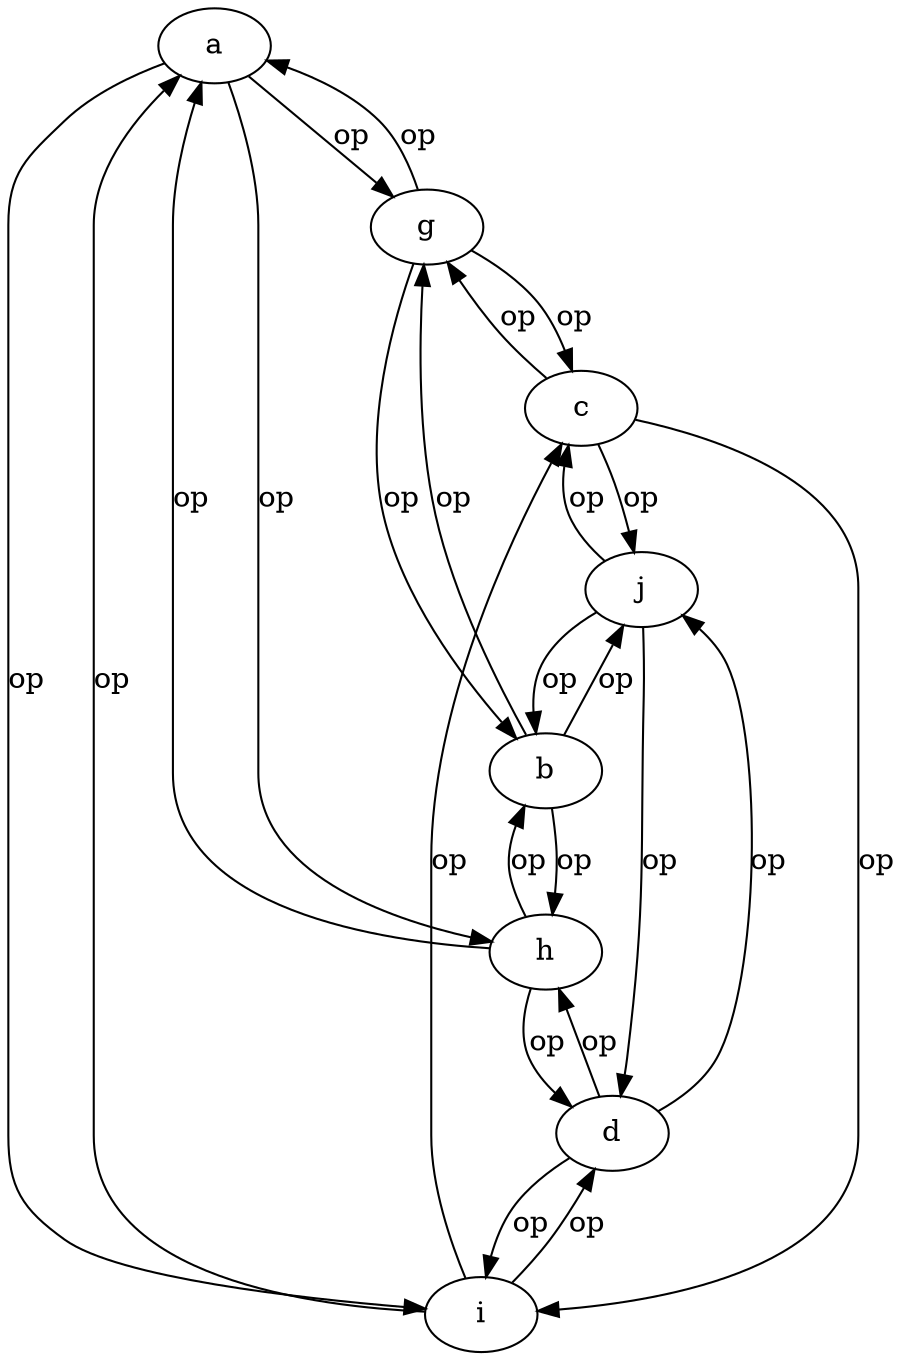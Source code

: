 digraph g {
"a" -> "g" [label="op",arrowhead=normal]
"a" -> "h" [label="op",arrowhead=normal]
"a" -> "i" [label="op",arrowhead=normal]
"b" -> "g" [label="op",arrowhead=normal]
"b" -> "h" [label="op",arrowhead=normal]
"b" -> "j" [label="op",arrowhead=normal]
"c" -> "g" [label="op",arrowhead=normal]
"c" -> "i" [label="op",arrowhead=normal]
"c" -> "j" [label="op",arrowhead=normal]
"d" -> "h" [label="op",arrowhead=normal]
"d" -> "i" [label="op",arrowhead=normal]
"d" -> "j" [label="op",arrowhead=normal]
"g" -> "a" [label="op",arrowhead=normal]
"g" -> "b" [label="op",arrowhead=normal]
"g" -> "c" [label="op",arrowhead=normal]
"h" -> "a" [label="op",arrowhead=normal]
"h" -> "b" [label="op",arrowhead=normal]
"h" -> "d" [label="op",arrowhead=normal]
"i" -> "a" [label="op",arrowhead=normal]
"i" -> "c" [label="op",arrowhead=normal]
"i" -> "d" [label="op",arrowhead=normal]
"j" -> "b" [label="op",arrowhead=normal]
"j" -> "c" [label="op",arrowhead=normal]
"j" -> "d" [label="op",arrowhead=normal]
}
